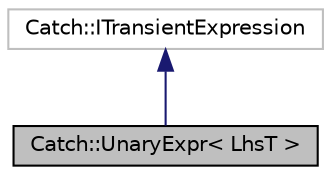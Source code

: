 digraph "Catch::UnaryExpr&lt; LhsT &gt;"
{
 // LATEX_PDF_SIZE
  edge [fontname="Helvetica",fontsize="10",labelfontname="Helvetica",labelfontsize="10"];
  node [fontname="Helvetica",fontsize="10",shape=record];
  Node1 [label="Catch::UnaryExpr\< LhsT \>",height=0.2,width=0.4,color="black", fillcolor="grey75", style="filled", fontcolor="black",tooltip=" "];
  Node2 -> Node1 [dir="back",color="midnightblue",fontsize="10",style="solid"];
  Node2 [label="Catch::ITransientExpression",height=0.2,width=0.4,color="grey75", fillcolor="white", style="filled",URL="$structCatch_1_1ITransientExpression.html",tooltip=" "];
}
